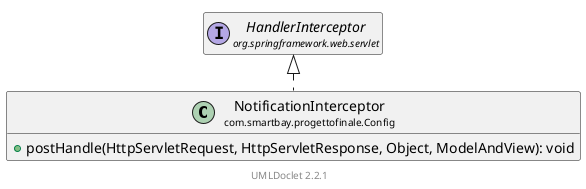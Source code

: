 @startuml
    ' Copyright to this UML and generated images belongs to the author of the corresponding Java sources.

    ' This UML was generated by UMLDoclet (C) Copyright 2016-2025 Talsma ICT.
    ' UMLDoclet 2.2.1 is licensed under the Apache License, version 2.0
    ' and contains parts of PlantUML 1.2024.7 (ASL) Copyright 2009-2025, Arnaud Roques.

    !pragma layout smetana

    set namespaceSeparator none
    hide empty fields
    hide empty methods

    class "<size:14>NotificationInterceptor\n<size:10>com.smartbay.progettofinale.Config" as com.smartbay.progettofinale.Config.NotificationInterceptor [[NotificationInterceptor.html]] {
        +postHandle(HttpServletRequest, HttpServletResponse, Object, ModelAndView): void
    }

    interface "<size:14>HandlerInterceptor\n<size:10>org.springframework.web.servlet" as org.springframework.web.servlet.HandlerInterceptor

    org.springframework.web.servlet.HandlerInterceptor <|.. com.smartbay.progettofinale.Config.NotificationInterceptor

    <style>
        footer {
            HyperLinkColor #8
            HyperLinkUnderlineThickness 0
        }
    </style>
    footer \n[[https://github.com/talsma-ict/umldoclet UMLDoclet 2.2.1]]
    ' Generated 2025-08-31T20:08:01.650359247+02:00[Europe/Rome]
@enduml
